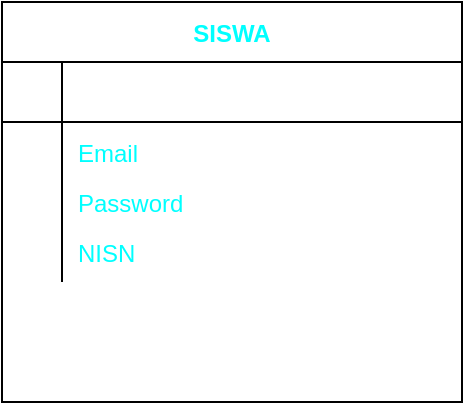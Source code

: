 <mxfile version="15.1.4" type="github">
  <diagram id="heyDnT-MD-f0kGU7w2JP" name="Page-1">
    <mxGraphModel dx="2272" dy="772" grid="1" gridSize="10" guides="1" tooltips="1" connect="1" arrows="1" fold="1" page="1" pageScale="1" pageWidth="850" pageHeight="1100" math="0" shadow="0">
      <root>
        <mxCell id="0" />
        <mxCell id="1" parent="0" />
        <mxCell id="1sU5u6UgiOwXq2H6431P-1" value="SISWA" style="shape=table;startSize=30;container=1;collapsible=1;childLayout=tableLayout;fixedRows=1;rowLines=0;fontStyle=1;align=center;resizeLast=1;fontColor=#00FFFF;" vertex="1" parent="1">
          <mxGeometry x="-800" y="40" width="230" height="200" as="geometry" />
        </mxCell>
        <mxCell id="1sU5u6UgiOwXq2H6431P-2" value="" style="shape=partialRectangle;collapsible=0;dropTarget=0;pointerEvents=0;fillColor=none;top=0;left=0;bottom=1;right=0;points=[[0,0.5],[1,0.5]];portConstraint=eastwest;" vertex="1" parent="1sU5u6UgiOwXq2H6431P-1">
          <mxGeometry y="30" width="230" height="30" as="geometry" />
        </mxCell>
        <mxCell id="1sU5u6UgiOwXq2H6431P-3" value="" style="shape=partialRectangle;connectable=0;fillColor=none;top=0;left=0;bottom=0;right=0;fontStyle=1;overflow=hidden;fontColor=#00FFFF;" vertex="1" parent="1sU5u6UgiOwXq2H6431P-2">
          <mxGeometry width="30" height="30" as="geometry" />
        </mxCell>
        <mxCell id="1sU5u6UgiOwXq2H6431P-4" value="" style="shape=partialRectangle;connectable=0;fillColor=none;top=0;left=0;bottom=0;right=0;align=left;spacingLeft=6;fontStyle=5;overflow=hidden;fontColor=#00FFFF;" vertex="1" parent="1sU5u6UgiOwXq2H6431P-2">
          <mxGeometry x="30" width="200" height="30" as="geometry" />
        </mxCell>
        <mxCell id="1sU5u6UgiOwXq2H6431P-5" value="" style="shape=partialRectangle;collapsible=0;dropTarget=0;pointerEvents=0;fillColor=none;top=0;left=0;bottom=0;right=0;points=[[0,0.5],[1,0.5]];portConstraint=eastwest;" vertex="1" parent="1sU5u6UgiOwXq2H6431P-1">
          <mxGeometry y="60" width="230" height="30" as="geometry" />
        </mxCell>
        <mxCell id="1sU5u6UgiOwXq2H6431P-6" value="" style="shape=partialRectangle;connectable=0;fillColor=none;top=0;left=0;bottom=0;right=0;editable=1;overflow=hidden;" vertex="1" parent="1sU5u6UgiOwXq2H6431P-5">
          <mxGeometry width="30" height="30" as="geometry" />
        </mxCell>
        <mxCell id="1sU5u6UgiOwXq2H6431P-7" value="Email" style="shape=partialRectangle;connectable=0;fillColor=none;top=0;left=0;bottom=0;right=0;align=left;spacingLeft=6;overflow=hidden;fontColor=#00FFFF;" vertex="1" parent="1sU5u6UgiOwXq2H6431P-5">
          <mxGeometry x="30" width="200" height="30" as="geometry" />
        </mxCell>
        <mxCell id="1sU5u6UgiOwXq2H6431P-8" value="" style="shape=partialRectangle;collapsible=0;dropTarget=0;pointerEvents=0;fillColor=none;top=0;left=0;bottom=0;right=0;points=[[0,0.5],[1,0.5]];portConstraint=eastwest;" vertex="1" parent="1sU5u6UgiOwXq2H6431P-1">
          <mxGeometry y="90" width="230" height="20" as="geometry" />
        </mxCell>
        <mxCell id="1sU5u6UgiOwXq2H6431P-9" value="" style="shape=partialRectangle;connectable=0;fillColor=none;top=0;left=0;bottom=0;right=0;editable=1;overflow=hidden;" vertex="1" parent="1sU5u6UgiOwXq2H6431P-8">
          <mxGeometry width="30" height="20" as="geometry" />
        </mxCell>
        <mxCell id="1sU5u6UgiOwXq2H6431P-10" value="Password" style="shape=partialRectangle;connectable=0;fillColor=none;top=0;left=0;bottom=0;right=0;align=left;spacingLeft=6;overflow=hidden;fontColor=#00FFFF;" vertex="1" parent="1sU5u6UgiOwXq2H6431P-8">
          <mxGeometry x="30" width="200" height="20" as="geometry" />
        </mxCell>
        <mxCell id="1sU5u6UgiOwXq2H6431P-11" value="" style="shape=partialRectangle;collapsible=0;dropTarget=0;pointerEvents=0;fillColor=none;top=0;left=0;bottom=0;right=0;points=[[0,0.5],[1,0.5]];portConstraint=eastwest;" vertex="1" parent="1sU5u6UgiOwXq2H6431P-1">
          <mxGeometry y="110" width="230" height="30" as="geometry" />
        </mxCell>
        <mxCell id="1sU5u6UgiOwXq2H6431P-12" value="" style="shape=partialRectangle;connectable=0;fillColor=none;top=0;left=0;bottom=0;right=0;editable=1;overflow=hidden;" vertex="1" parent="1sU5u6UgiOwXq2H6431P-11">
          <mxGeometry width="30" height="30" as="geometry" />
        </mxCell>
        <mxCell id="1sU5u6UgiOwXq2H6431P-13" value="NISN" style="shape=partialRectangle;connectable=0;fillColor=none;top=0;left=0;bottom=0;right=0;align=left;spacingLeft=6;overflow=hidden;fontColor=#00FFFF;" vertex="1" parent="1sU5u6UgiOwXq2H6431P-11">
          <mxGeometry x="30" width="200" height="30" as="geometry" />
        </mxCell>
      </root>
    </mxGraphModel>
  </diagram>
</mxfile>
